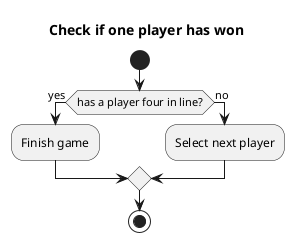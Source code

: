 @startuml

title Check if one player has won


start

if (has a player four in line?) then (yes)
  :Finish game;
else (no)
  :Select next player;
endif

stop

@enduml
